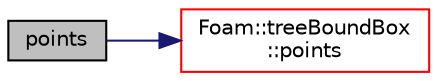 digraph "points"
{
  bgcolor="transparent";
  edge [fontname="Helvetica",fontsize="10",labelfontname="Helvetica",labelfontsize="10"];
  node [fontname="Helvetica",fontsize="10",shape=record];
  rankdir="LR";
  Node178 [label="points",height=0.2,width=0.4,color="black", fillcolor="grey75", style="filled", fontcolor="black"];
  Node178 -> Node179 [color="midnightblue",fontsize="10",style="solid",fontname="Helvetica"];
  Node179 [label="Foam::treeBoundBox\l::points",height=0.2,width=0.4,color="red",URL="$a28773.html#affb7cf1209e1e3af9a19a21860268ee5",tooltip="Vertex coordinates. In octant coding. "];
}
